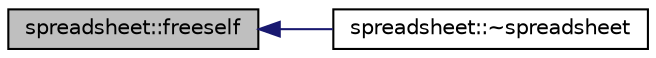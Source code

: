 digraph "spreadsheet::freeself"
{
  edge [fontname="Helvetica",fontsize="10",labelfontname="Helvetica",labelfontsize="10"];
  node [fontname="Helvetica",fontsize="10",shape=record];
  rankdir="LR";
  Node87 [label="spreadsheet::freeself",height=0.2,width=0.4,color="black", fillcolor="grey75", style="filled", fontcolor="black"];
  Node87 -> Node88 [dir="back",color="midnightblue",fontsize="10",style="solid",fontname="Helvetica"];
  Node88 [label="spreadsheet::~spreadsheet",height=0.2,width=0.4,color="black", fillcolor="white", style="filled",URL="$d8/d11/classspreadsheet.html#af22fe49defeebe5eac29e6fe3f2579cf"];
}
